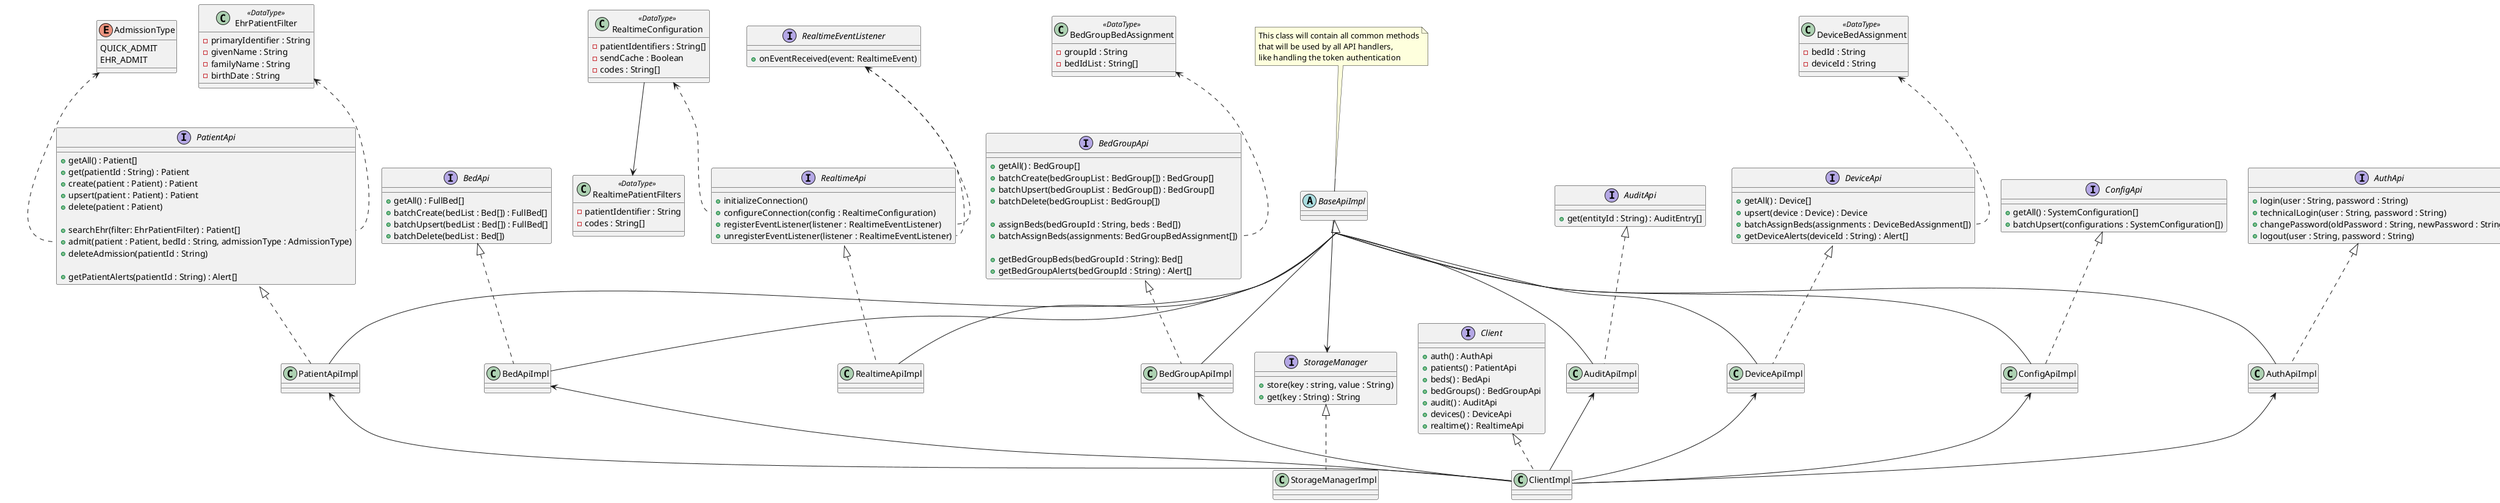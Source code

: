 @startuml Android SDK - Class diagram (Structure)

skinparam groupInheritance 2

interface Client {
    + auth() : AuthApi
    + patients() : PatientApi
    + beds() : BedApi
    + bedGroups() : BedGroupApi
    + audit() : AuditApi
    + devices() : DeviceApi
    + realtime() : RealtimeApi
}

class ClientImpl
Client <|.. ClientImpl

' ---------------------------------------------
' APIs
' ---------------------------------------------

together {
    interface AuthApi {
        + login(user : String, password : String)
        + technicalLogin(user : String, password : String)
        + changePassword(oldPassword : String, newPassword : String)
        + logout(user : String, password : String)
    }

    class AuthApiImpl
    AuthApi <|.. AuthApiImpl
    AuthApiImpl <-- ClientImpl
}

together {
    interface PatientApi {
        + getAll() : Patient[]
        + get(patientId : String) : Patient
        + create(patient : Patient) : Patient
        + upsert(patient : Patient) : Patient
        + delete(patient : Patient)

        + searchEhr(filter: EhrPatientFilter) : Patient[]
        + admit(patient : Patient, bedId : String, admissionType : AdmissionType)
        + deleteAdmission(patientId : String)

        ' TODO: MOVE THIS TO ALERTS?
        + getPatientAlerts(patientId : String) : Alert[]
    }

    class PatientApiImpl
    PatientApi <|.. PatientApiImpl
    PatientApiImpl <-- ClientImpl


    class EhrPatientFilter <<DataType>> {
        - primaryIdentifier : String
        - givenName : String
        - familyName : String
        - birthDate : String
    }

    EhrPatientFilter <.. PatientApi::searchEhr

    enum AdmissionType {
        QUICK_ADMIT
        EHR_ADMIT
    }

    AdmissionType <.. PatientApi::admit
}

together {
    interface BedApi {
        + getAll() : FullBed[]
        + batchCreate(bedList : Bed[]) : FullBed[]
        + batchUpsert(bedList : Bed[]) : FullBed[]
        + batchDelete(bedList : Bed[])
    }

    class BedApiImpl
    BedApi <|.. BedApiImpl
    BedApiImpl <-- ClientImpl
}

together {
    interface BedGroupApi {
        + getAll() : BedGroup[]
        + batchCreate(bedGroupList : BedGroup[]) : BedGroup[]
        + batchUpsert(bedGroupList : BedGroup[]) : BedGroup[]
        + batchDelete(bedGroupList : BedGroup[])

        + assignBeds(bedGroupId : String, beds : Bed[])
        + batchAssignBeds(assignments: BedGroupBedAssignment[])

        + getBedGroupBeds(bedGroupId : String): Bed[]
        '  TODO: MOVE TO ALERTS?
        + getBedGroupAlerts(bedGroupId : String) : Alert[]
    }

    class BedGroupApiImpl
    BedGroupApi <|.. BedGroupApiImpl
    BedGroupApiImpl <-- ClientImpl

    class BedGroupBedAssignment <<DataType>> {
        - groupId : String
        - bedIdList : String[]
    }

    BedGroupBedAssignment <.. BedGroupApi::batchAssignBeds
}

together {
    interface AuditApi {
        + get(entityId : String) : AuditEntry[]
    }

    class AuditApiImpl
    AuditApi <|.. AuditApiImpl
    AuditApiImpl <-- ClientImpl
}

together {
    interface DeviceApi {
        + getAll() : Device[]
        + upsert(device : Device) : Device
        + batchAssignBeds(assignments : DeviceBedAssignment[])
        + getDeviceAlerts(deviceId : String) : Alert[]
    }

    class DeviceApiImpl
    DeviceApi <|.. DeviceApiImpl
    DeviceApiImpl <-- ClientImpl

    class DeviceBedAssignment <<DataType>> {
        - bedId : String
        - deviceId : String
    }

    DeviceBedAssignment <.. DeviceApi::batchAssignBeds
}

together {
    interface ConfigApi {
        + getAll() : SystemConfiguration[]
        + batchUpsert(configurations : SystemConfiguration[])
    }

    class ConfigApiImpl
    ConfigApi <|.. ConfigApiImpl
    ConfigApiImpl <-- ClientImpl
}

abstract class BaseApiImpl
note top: This class will contain all common methods\nthat will be used by all API handlers,\nlike handling the token authentication

BaseApiImpl <|-- AuthApiImpl
BaseApiImpl <|-- PatientApiImpl
BaseApiImpl <|-- BedApiImpl
BaseApiImpl <|-- BedGroupApiImpl
BaseApiImpl <|-- AuditApiImpl
BaseApiImpl <|-- DeviceApiImpl
BaseApiImpl <|-- ConfigApiImpl
BaseApiImpl <|-- RealtimeApiImpl

BaseApiImpl --> StorageManager

interface StorageManager {
    + store(key : string, value : String)
    + get(key : String) : String
}

class StorageManagerImpl
StorageManager <|.. StorageManagerImpl

' ---------------------------------------------
' Realtime
' ---------------------------------------------

together {
    interface RealtimeApi {
        + initializeConnection()
        + configureConnection(config : RealtimeConfiguration)
        + registerEventListener(listener : RealtimeEventListener)
        + unregisterEventListener(listener : RealtimeEventListener)
    }

    class RealtimeApiImpl
    RealtimeApi <|.. RealtimeApiImpl

    interface RealtimeEventListener {
        + onEventReceived(event: RealtimeEvent)
    }

    RealtimeEventListener <.. RealtimeApi::registerEventListener
    RealtimeEventListener <.. RealtimeApi::unregisterEventListener

    class RealtimeConfiguration <<DataType>> {
        - patientIdentifiers : String[]
        - sendCache : Boolean
        - codes : String[]
    }

    class RealtimePatientFilters <<DataType>> {
        - patientIdentifier : String
        - codes : String[]
    }

    RealtimeConfiguration --> RealtimePatientFilters
    RealtimeConfiguration <.. RealtimeApi::configureConnection
}


@enduml